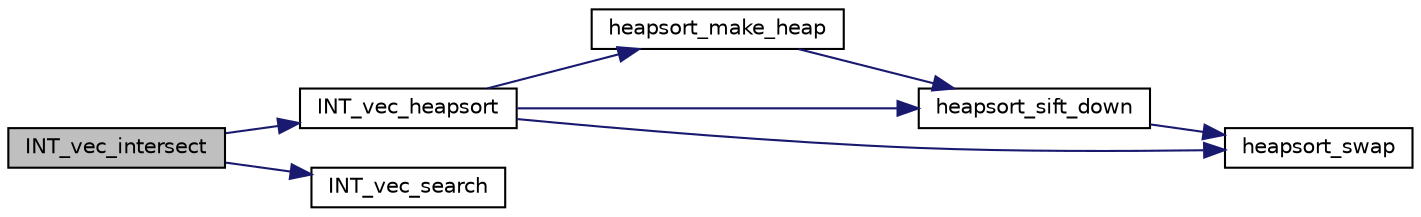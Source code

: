 digraph "INT_vec_intersect"
{
  edge [fontname="Helvetica",fontsize="10",labelfontname="Helvetica",labelfontsize="10"];
  node [fontname="Helvetica",fontsize="10",shape=record];
  rankdir="LR";
  Node5606 [label="INT_vec_intersect",height=0.2,width=0.4,color="black", fillcolor="grey75", style="filled", fontcolor="black"];
  Node5606 -> Node5607 [color="midnightblue",fontsize="10",style="solid",fontname="Helvetica"];
  Node5607 [label="INT_vec_heapsort",height=0.2,width=0.4,color="black", fillcolor="white", style="filled",URL="$d4/dd7/sorting_8_c.html#a3590ad9987f801fbfc94634300182f39"];
  Node5607 -> Node5608 [color="midnightblue",fontsize="10",style="solid",fontname="Helvetica"];
  Node5608 [label="heapsort_make_heap",height=0.2,width=0.4,color="black", fillcolor="white", style="filled",URL="$d4/dd7/sorting_8_c.html#a42f24453d7d77eeb1338ebd1a13cfdbb"];
  Node5608 -> Node5609 [color="midnightblue",fontsize="10",style="solid",fontname="Helvetica"];
  Node5609 [label="heapsort_sift_down",height=0.2,width=0.4,color="black", fillcolor="white", style="filled",URL="$d4/dd7/sorting_8_c.html#a65cbb1a6a3f01f511673705437ddc18b"];
  Node5609 -> Node5610 [color="midnightblue",fontsize="10",style="solid",fontname="Helvetica"];
  Node5610 [label="heapsort_swap",height=0.2,width=0.4,color="black", fillcolor="white", style="filled",URL="$d4/dd7/sorting_8_c.html#a8f048362e6065297b19b6975bcbbfcc6"];
  Node5607 -> Node5610 [color="midnightblue",fontsize="10",style="solid",fontname="Helvetica"];
  Node5607 -> Node5609 [color="midnightblue",fontsize="10",style="solid",fontname="Helvetica"];
  Node5606 -> Node5611 [color="midnightblue",fontsize="10",style="solid",fontname="Helvetica"];
  Node5611 [label="INT_vec_search",height=0.2,width=0.4,color="black", fillcolor="white", style="filled",URL="$d4/dd7/sorting_8_c.html#ad103ef2316a1f671bdb68fd9cd9ba945"];
}
